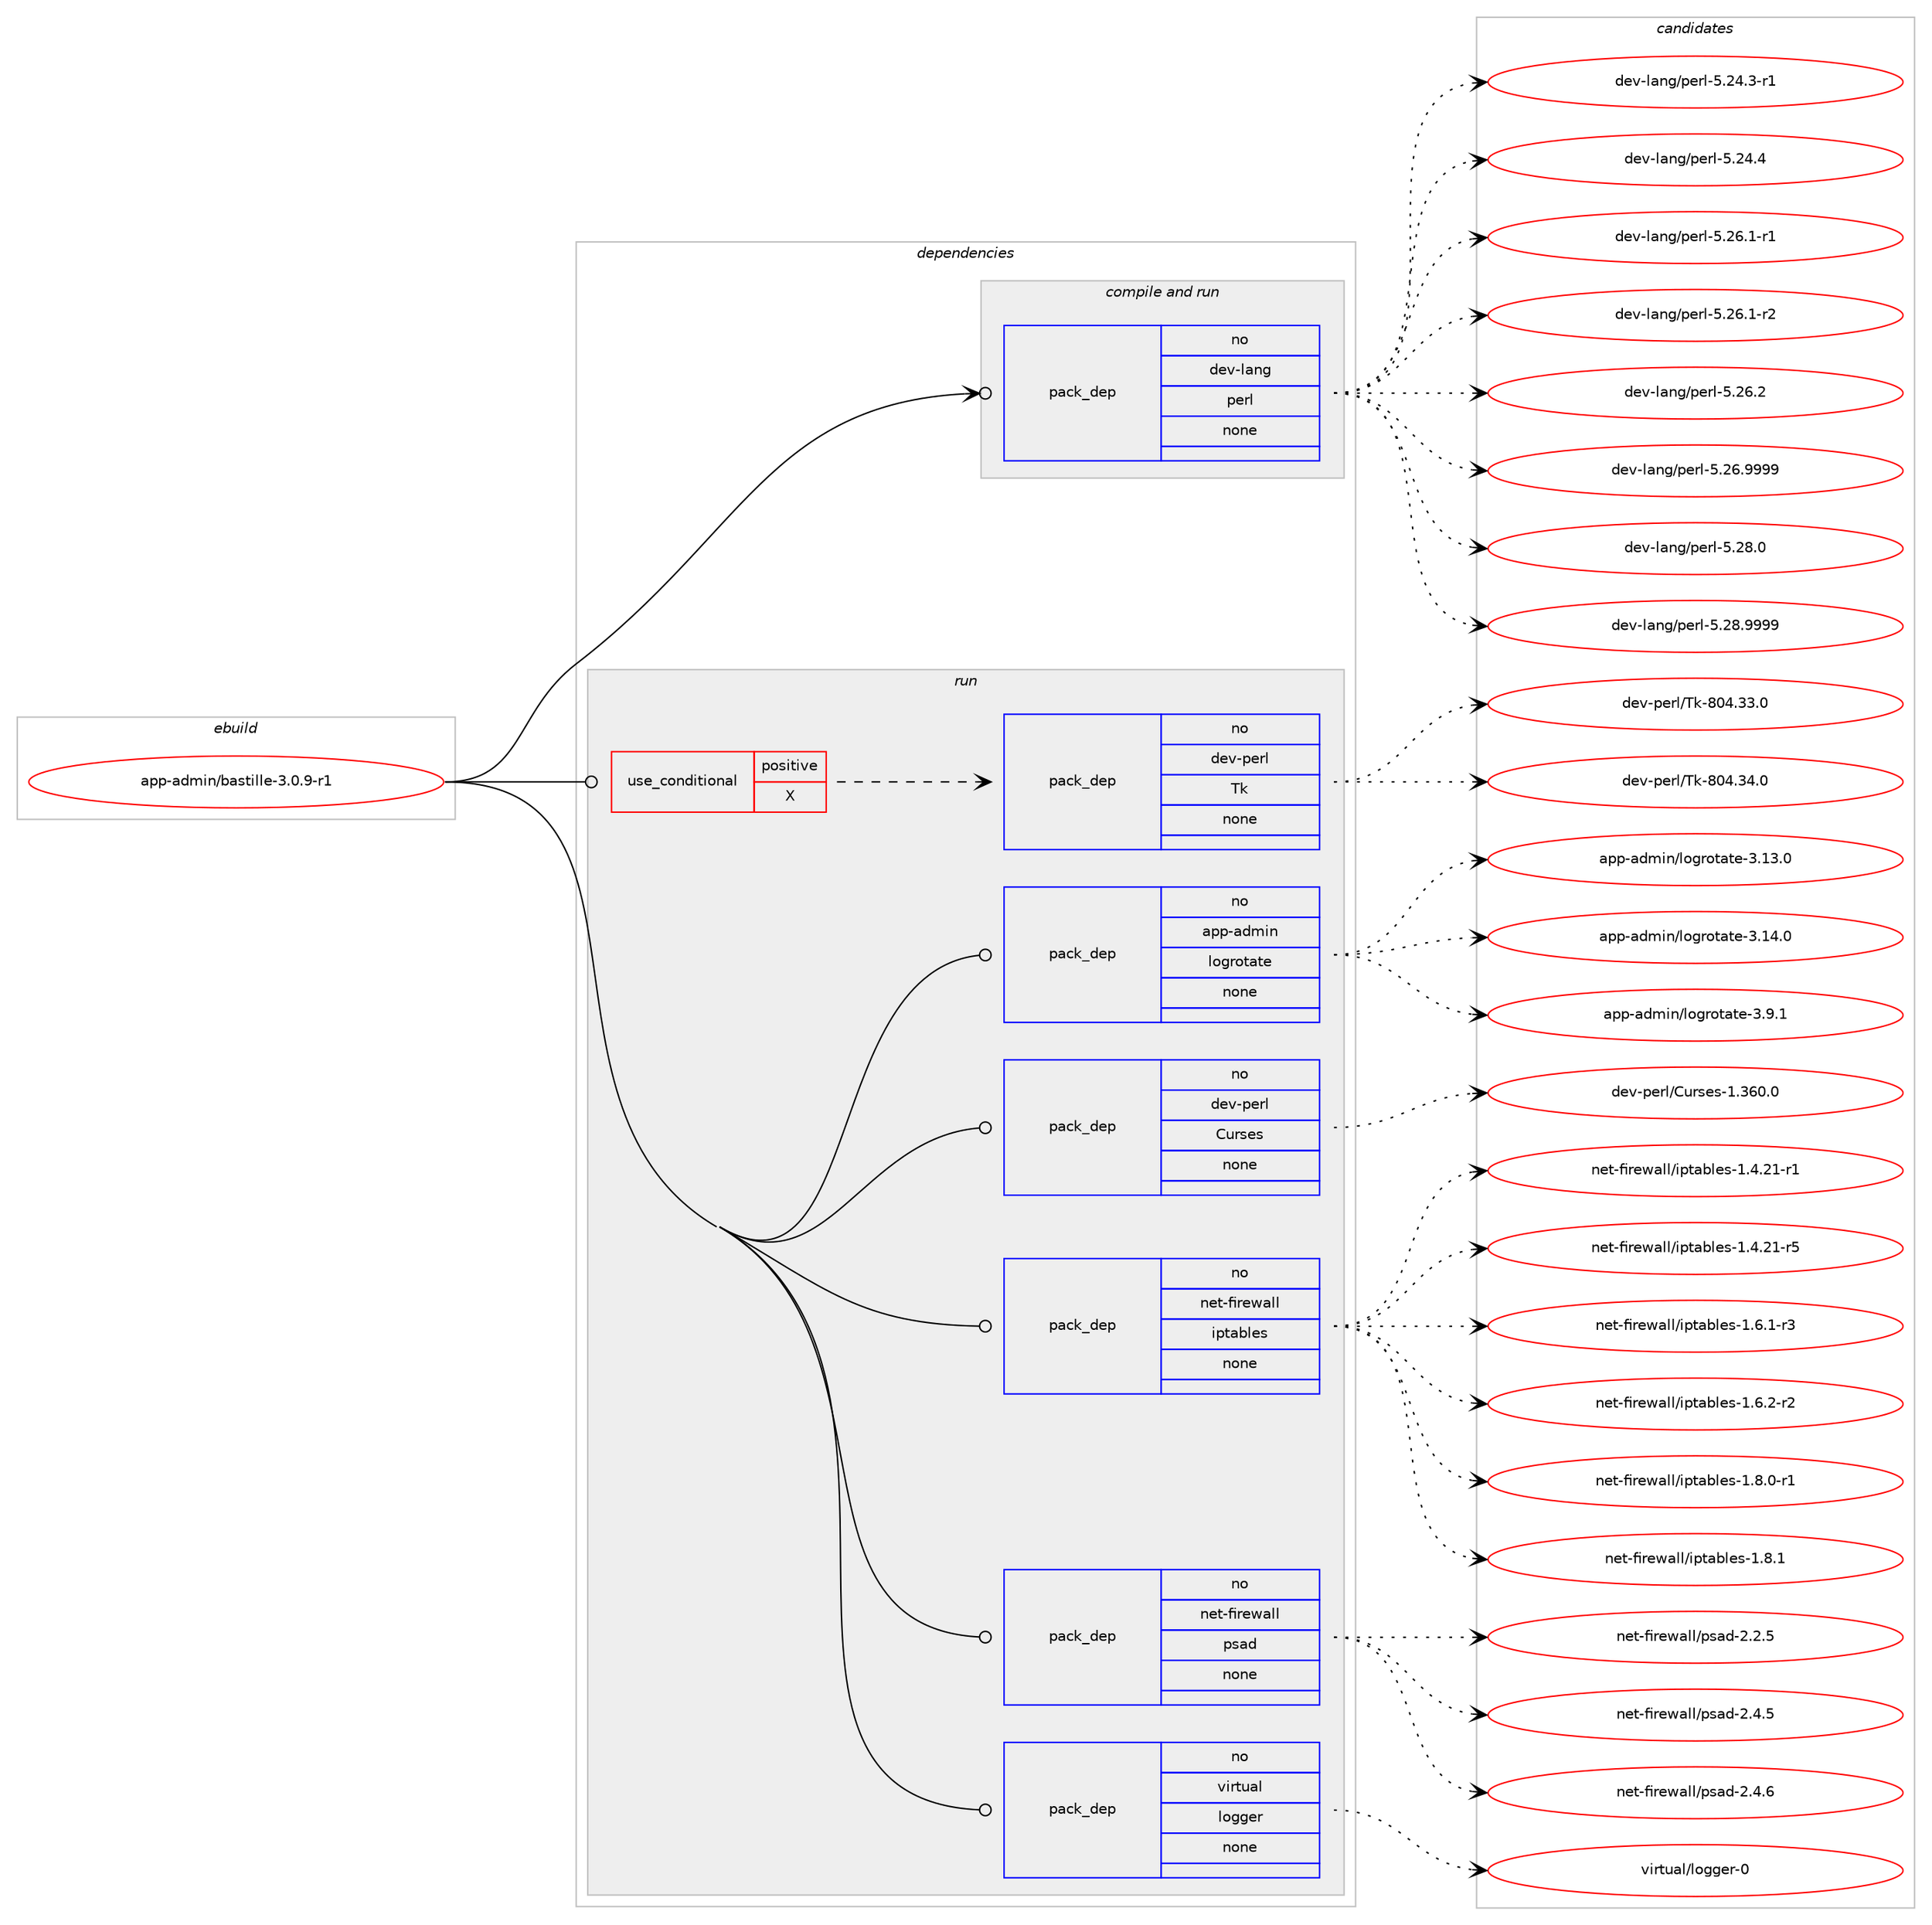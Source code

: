digraph prolog {

# *************
# Graph options
# *************

newrank=true;
concentrate=true;
compound=true;
graph [rankdir=LR,fontname=Helvetica,fontsize=10,ranksep=1.5];#, ranksep=2.5, nodesep=0.2];
edge  [arrowhead=vee];
node  [fontname=Helvetica,fontsize=10];

# **********
# The ebuild
# **********

subgraph cluster_leftcol {
color=gray;
rank=same;
label=<<i>ebuild</i>>;
id [label="app-admin/bastille-3.0.9-r1", color=red, width=4, href="../app-admin/bastille-3.0.9-r1.svg"];
}

# ****************
# The dependencies
# ****************

subgraph cluster_midcol {
color=gray;
label=<<i>dependencies</i>>;
subgraph cluster_compile {
fillcolor="#eeeeee";
style=filled;
label=<<i>compile</i>>;
}
subgraph cluster_compileandrun {
fillcolor="#eeeeee";
style=filled;
label=<<i>compile and run</i>>;
subgraph pack193 {
dependency243 [label=<<TABLE BORDER="0" CELLBORDER="1" CELLSPACING="0" CELLPADDING="4" WIDTH="220"><TR><TD ROWSPAN="6" CELLPADDING="30">pack_dep</TD></TR><TR><TD WIDTH="110">no</TD></TR><TR><TD>dev-lang</TD></TR><TR><TD>perl</TD></TR><TR><TD>none</TD></TR><TR><TD></TD></TR></TABLE>>, shape=none, color=blue];
}
id:e -> dependency243:w [weight=20,style="solid",arrowhead="odotvee"];
}
subgraph cluster_run {
fillcolor="#eeeeee";
style=filled;
label=<<i>run</i>>;
subgraph cond45 {
dependency244 [label=<<TABLE BORDER="0" CELLBORDER="1" CELLSPACING="0" CELLPADDING="4"><TR><TD ROWSPAN="3" CELLPADDING="10">use_conditional</TD></TR><TR><TD>positive</TD></TR><TR><TD>X</TD></TR></TABLE>>, shape=none, color=red];
subgraph pack194 {
dependency245 [label=<<TABLE BORDER="0" CELLBORDER="1" CELLSPACING="0" CELLPADDING="4" WIDTH="220"><TR><TD ROWSPAN="6" CELLPADDING="30">pack_dep</TD></TR><TR><TD WIDTH="110">no</TD></TR><TR><TD>dev-perl</TD></TR><TR><TD>Tk</TD></TR><TR><TD>none</TD></TR><TR><TD></TD></TR></TABLE>>, shape=none, color=blue];
}
dependency244:e -> dependency245:w [weight=20,style="dashed",arrowhead="vee"];
}
id:e -> dependency244:w [weight=20,style="solid",arrowhead="odot"];
subgraph pack195 {
dependency246 [label=<<TABLE BORDER="0" CELLBORDER="1" CELLSPACING="0" CELLPADDING="4" WIDTH="220"><TR><TD ROWSPAN="6" CELLPADDING="30">pack_dep</TD></TR><TR><TD WIDTH="110">no</TD></TR><TR><TD>app-admin</TD></TR><TR><TD>logrotate</TD></TR><TR><TD>none</TD></TR><TR><TD></TD></TR></TABLE>>, shape=none, color=blue];
}
id:e -> dependency246:w [weight=20,style="solid",arrowhead="odot"];
subgraph pack196 {
dependency247 [label=<<TABLE BORDER="0" CELLBORDER="1" CELLSPACING="0" CELLPADDING="4" WIDTH="220"><TR><TD ROWSPAN="6" CELLPADDING="30">pack_dep</TD></TR><TR><TD WIDTH="110">no</TD></TR><TR><TD>dev-perl</TD></TR><TR><TD>Curses</TD></TR><TR><TD>none</TD></TR><TR><TD></TD></TR></TABLE>>, shape=none, color=blue];
}
id:e -> dependency247:w [weight=20,style="solid",arrowhead="odot"];
subgraph pack197 {
dependency248 [label=<<TABLE BORDER="0" CELLBORDER="1" CELLSPACING="0" CELLPADDING="4" WIDTH="220"><TR><TD ROWSPAN="6" CELLPADDING="30">pack_dep</TD></TR><TR><TD WIDTH="110">no</TD></TR><TR><TD>net-firewall</TD></TR><TR><TD>iptables</TD></TR><TR><TD>none</TD></TR><TR><TD></TD></TR></TABLE>>, shape=none, color=blue];
}
id:e -> dependency248:w [weight=20,style="solid",arrowhead="odot"];
subgraph pack198 {
dependency249 [label=<<TABLE BORDER="0" CELLBORDER="1" CELLSPACING="0" CELLPADDING="4" WIDTH="220"><TR><TD ROWSPAN="6" CELLPADDING="30">pack_dep</TD></TR><TR><TD WIDTH="110">no</TD></TR><TR><TD>net-firewall</TD></TR><TR><TD>psad</TD></TR><TR><TD>none</TD></TR><TR><TD></TD></TR></TABLE>>, shape=none, color=blue];
}
id:e -> dependency249:w [weight=20,style="solid",arrowhead="odot"];
subgraph pack199 {
dependency250 [label=<<TABLE BORDER="0" CELLBORDER="1" CELLSPACING="0" CELLPADDING="4" WIDTH="220"><TR><TD ROWSPAN="6" CELLPADDING="30">pack_dep</TD></TR><TR><TD WIDTH="110">no</TD></TR><TR><TD>virtual</TD></TR><TR><TD>logger</TD></TR><TR><TD>none</TD></TR><TR><TD></TD></TR></TABLE>>, shape=none, color=blue];
}
id:e -> dependency250:w [weight=20,style="solid",arrowhead="odot"];
}
}

# **************
# The candidates
# **************

subgraph cluster_choices {
rank=same;
color=gray;
label=<<i>candidates</i>>;

subgraph choice193 {
color=black;
nodesep=1;
choice100101118451089711010347112101114108455346505246514511449 [label="dev-lang/perl-5.24.3-r1", color=red, width=4,href="../dev-lang/perl-5.24.3-r1.svg"];
choice10010111845108971101034711210111410845534650524652 [label="dev-lang/perl-5.24.4", color=red, width=4,href="../dev-lang/perl-5.24.4.svg"];
choice100101118451089711010347112101114108455346505446494511449 [label="dev-lang/perl-5.26.1-r1", color=red, width=4,href="../dev-lang/perl-5.26.1-r1.svg"];
choice100101118451089711010347112101114108455346505446494511450 [label="dev-lang/perl-5.26.1-r2", color=red, width=4,href="../dev-lang/perl-5.26.1-r2.svg"];
choice10010111845108971101034711210111410845534650544650 [label="dev-lang/perl-5.26.2", color=red, width=4,href="../dev-lang/perl-5.26.2.svg"];
choice10010111845108971101034711210111410845534650544657575757 [label="dev-lang/perl-5.26.9999", color=red, width=4,href="../dev-lang/perl-5.26.9999.svg"];
choice10010111845108971101034711210111410845534650564648 [label="dev-lang/perl-5.28.0", color=red, width=4,href="../dev-lang/perl-5.28.0.svg"];
choice10010111845108971101034711210111410845534650564657575757 [label="dev-lang/perl-5.28.9999", color=red, width=4,href="../dev-lang/perl-5.28.9999.svg"];
dependency243:e -> choice100101118451089711010347112101114108455346505246514511449:w [style=dotted,weight="100"];
dependency243:e -> choice10010111845108971101034711210111410845534650524652:w [style=dotted,weight="100"];
dependency243:e -> choice100101118451089711010347112101114108455346505446494511449:w [style=dotted,weight="100"];
dependency243:e -> choice100101118451089711010347112101114108455346505446494511450:w [style=dotted,weight="100"];
dependency243:e -> choice10010111845108971101034711210111410845534650544650:w [style=dotted,weight="100"];
dependency243:e -> choice10010111845108971101034711210111410845534650544657575757:w [style=dotted,weight="100"];
dependency243:e -> choice10010111845108971101034711210111410845534650564648:w [style=dotted,weight="100"];
dependency243:e -> choice10010111845108971101034711210111410845534650564657575757:w [style=dotted,weight="100"];
}
subgraph choice194 {
color=black;
nodesep=1;
choice100101118451121011141084784107455648524651514648 [label="dev-perl/Tk-804.33.0", color=red, width=4,href="../dev-perl/Tk-804.33.0.svg"];
choice100101118451121011141084784107455648524651524648 [label="dev-perl/Tk-804.34.0", color=red, width=4,href="../dev-perl/Tk-804.34.0.svg"];
dependency245:e -> choice100101118451121011141084784107455648524651514648:w [style=dotted,weight="100"];
dependency245:e -> choice100101118451121011141084784107455648524651524648:w [style=dotted,weight="100"];
}
subgraph choice195 {
color=black;
nodesep=1;
choice971121124597100109105110471081111031141111169711610145514649514648 [label="app-admin/logrotate-3.13.0", color=red, width=4,href="../app-admin/logrotate-3.13.0.svg"];
choice971121124597100109105110471081111031141111169711610145514649524648 [label="app-admin/logrotate-3.14.0", color=red, width=4,href="../app-admin/logrotate-3.14.0.svg"];
choice9711211245971001091051104710811110311411111697116101455146574649 [label="app-admin/logrotate-3.9.1", color=red, width=4,href="../app-admin/logrotate-3.9.1.svg"];
dependency246:e -> choice971121124597100109105110471081111031141111169711610145514649514648:w [style=dotted,weight="100"];
dependency246:e -> choice971121124597100109105110471081111031141111169711610145514649524648:w [style=dotted,weight="100"];
dependency246:e -> choice9711211245971001091051104710811110311411111697116101455146574649:w [style=dotted,weight="100"];
}
subgraph choice196 {
color=black;
nodesep=1;
choice1001011184511210111410847671171141151011154549465154484648 [label="dev-perl/Curses-1.360.0", color=red, width=4,href="../dev-perl/Curses-1.360.0.svg"];
dependency247:e -> choice1001011184511210111410847671171141151011154549465154484648:w [style=dotted,weight="100"];
}
subgraph choice197 {
color=black;
nodesep=1;
choice1101011164510210511410111997108108471051121169798108101115454946524650494511449 [label="net-firewall/iptables-1.4.21-r1", color=red, width=4,href="../net-firewall/iptables-1.4.21-r1.svg"];
choice1101011164510210511410111997108108471051121169798108101115454946524650494511453 [label="net-firewall/iptables-1.4.21-r5", color=red, width=4,href="../net-firewall/iptables-1.4.21-r5.svg"];
choice11010111645102105114101119971081084710511211697981081011154549465446494511451 [label="net-firewall/iptables-1.6.1-r3", color=red, width=4,href="../net-firewall/iptables-1.6.1-r3.svg"];
choice11010111645102105114101119971081084710511211697981081011154549465446504511450 [label="net-firewall/iptables-1.6.2-r2", color=red, width=4,href="../net-firewall/iptables-1.6.2-r2.svg"];
choice11010111645102105114101119971081084710511211697981081011154549465646484511449 [label="net-firewall/iptables-1.8.0-r1", color=red, width=4,href="../net-firewall/iptables-1.8.0-r1.svg"];
choice1101011164510210511410111997108108471051121169798108101115454946564649 [label="net-firewall/iptables-1.8.1", color=red, width=4,href="../net-firewall/iptables-1.8.1.svg"];
dependency248:e -> choice1101011164510210511410111997108108471051121169798108101115454946524650494511449:w [style=dotted,weight="100"];
dependency248:e -> choice1101011164510210511410111997108108471051121169798108101115454946524650494511453:w [style=dotted,weight="100"];
dependency248:e -> choice11010111645102105114101119971081084710511211697981081011154549465446494511451:w [style=dotted,weight="100"];
dependency248:e -> choice11010111645102105114101119971081084710511211697981081011154549465446504511450:w [style=dotted,weight="100"];
dependency248:e -> choice11010111645102105114101119971081084710511211697981081011154549465646484511449:w [style=dotted,weight="100"];
dependency248:e -> choice1101011164510210511410111997108108471051121169798108101115454946564649:w [style=dotted,weight="100"];
}
subgraph choice198 {
color=black;
nodesep=1;
choice11010111645102105114101119971081084711211597100455046504653 [label="net-firewall/psad-2.2.5", color=red, width=4,href="../net-firewall/psad-2.2.5.svg"];
choice11010111645102105114101119971081084711211597100455046524653 [label="net-firewall/psad-2.4.5", color=red, width=4,href="../net-firewall/psad-2.4.5.svg"];
choice11010111645102105114101119971081084711211597100455046524654 [label="net-firewall/psad-2.4.6", color=red, width=4,href="../net-firewall/psad-2.4.6.svg"];
dependency249:e -> choice11010111645102105114101119971081084711211597100455046504653:w [style=dotted,weight="100"];
dependency249:e -> choice11010111645102105114101119971081084711211597100455046524653:w [style=dotted,weight="100"];
dependency249:e -> choice11010111645102105114101119971081084711211597100455046524654:w [style=dotted,weight="100"];
}
subgraph choice199 {
color=black;
nodesep=1;
choice11810511411611797108471081111031031011144548 [label="virtual/logger-0", color=red, width=4,href="../virtual/logger-0.svg"];
dependency250:e -> choice11810511411611797108471081111031031011144548:w [style=dotted,weight="100"];
}
}

}
